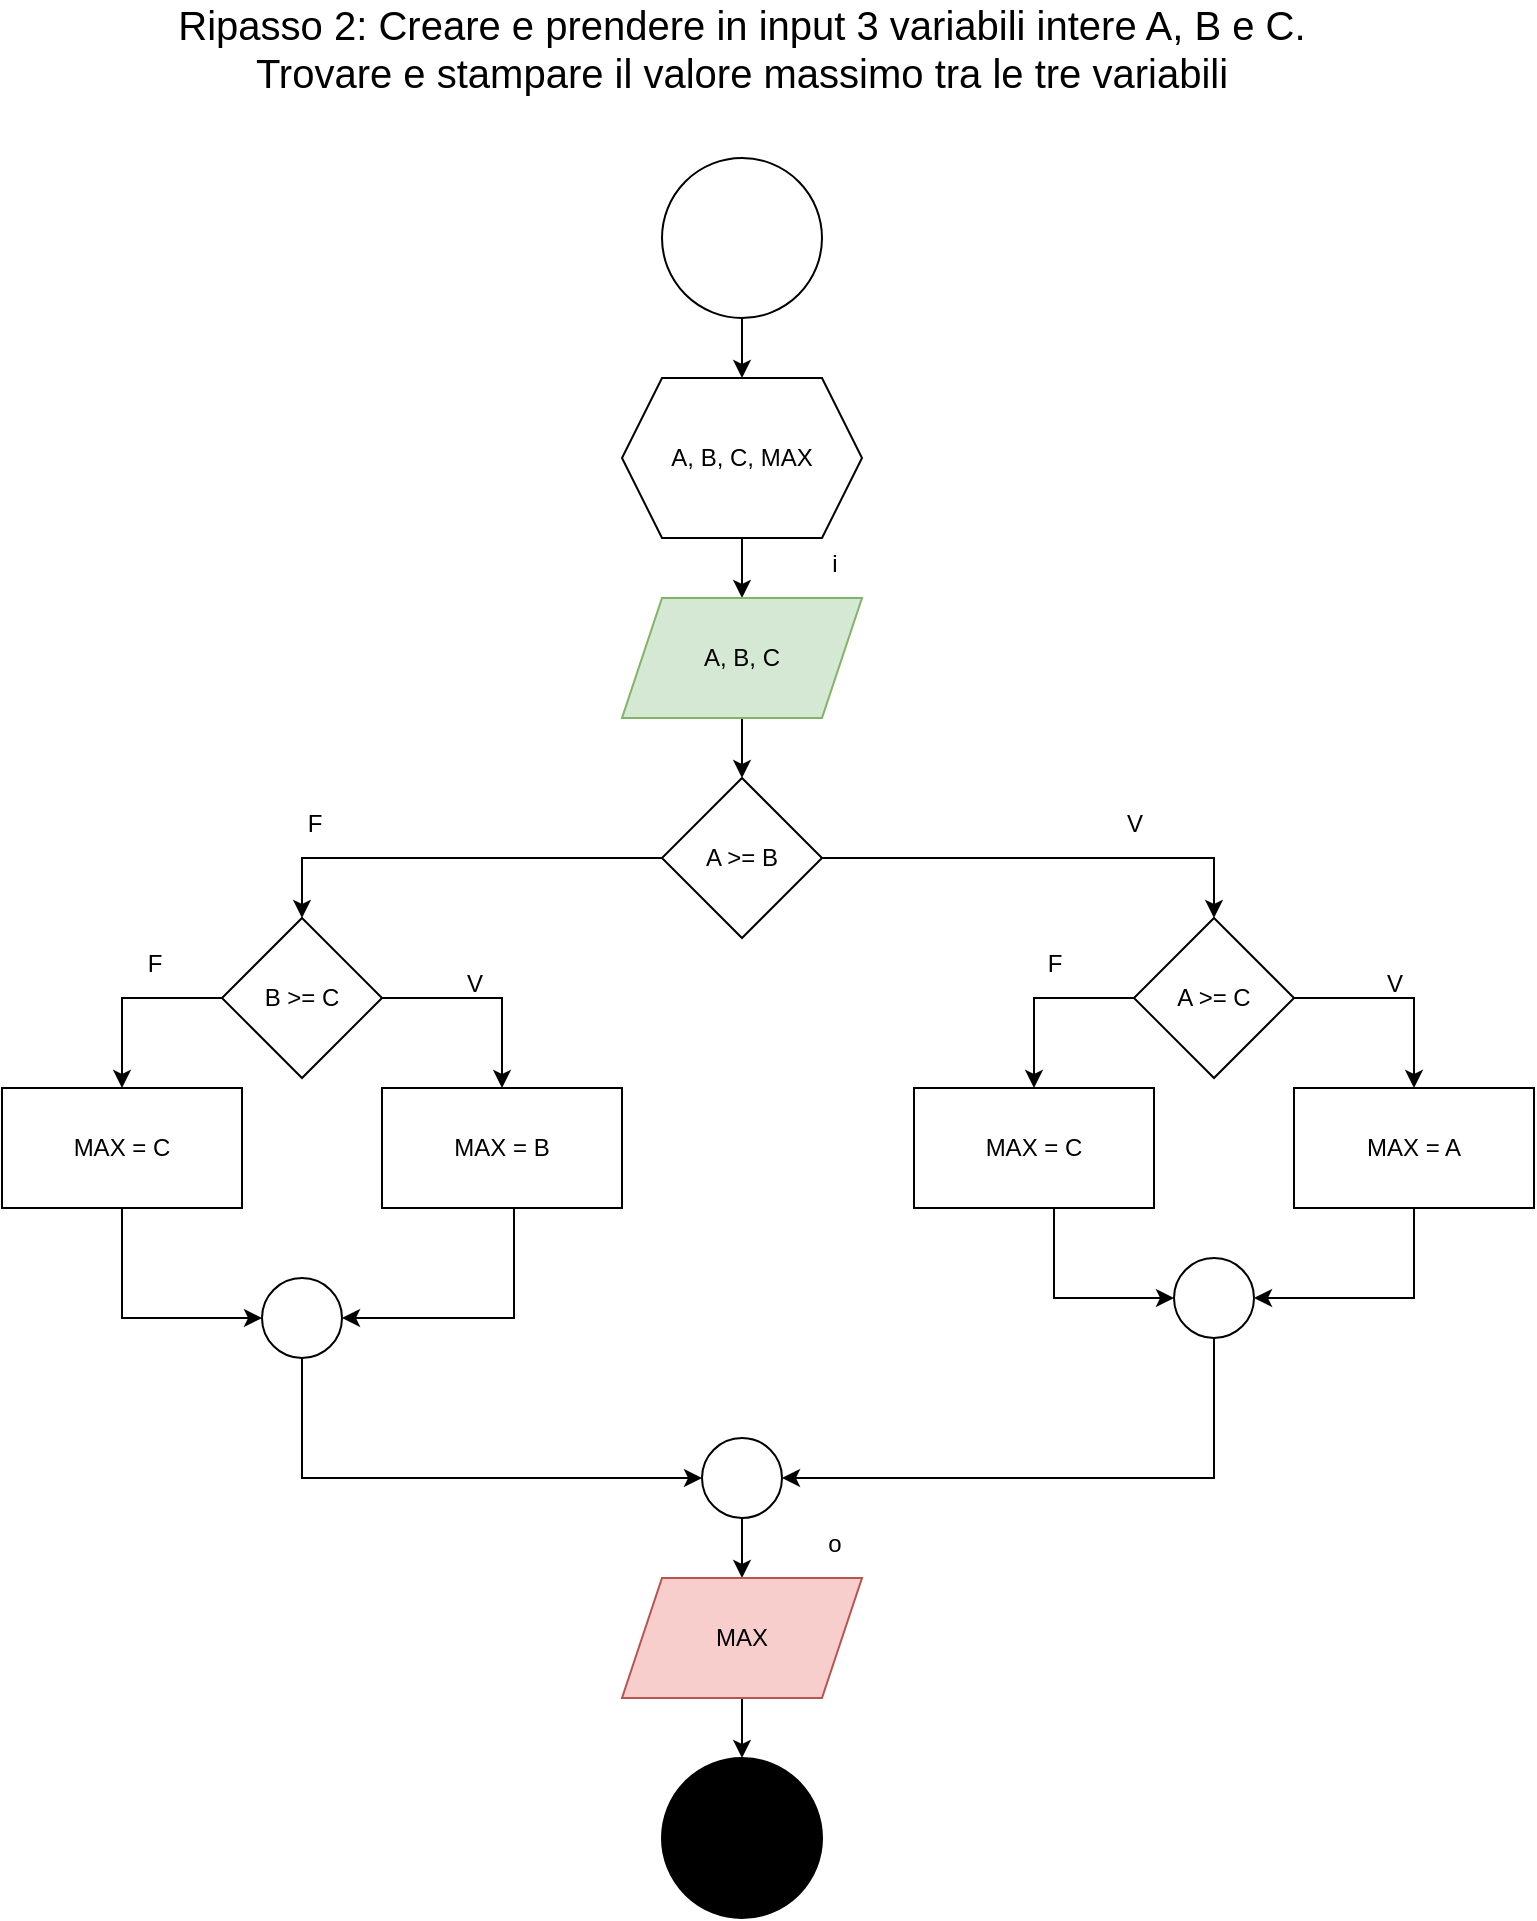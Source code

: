 <mxfile version="24.7.15">
  <diagram name="Pagina-1" id="ssvtdKgtzOpqFnZ1-Ggy">
    <mxGraphModel grid="1" page="1" gridSize="10" guides="1" tooltips="1" connect="1" arrows="1" fold="1" pageScale="1" pageWidth="827" pageHeight="1169" math="0" shadow="0">
      <root>
        <mxCell id="0" />
        <mxCell id="1" parent="0" />
        <mxCell id="DWUz9tDCBCDPctFkztiu-17" value="Ripasso 2: Creare e prendere in input 3 variabili intere A, B e C. Trovare e stampare il valore massimo tra le tre variabili" style="text;html=1;align=center;verticalAlign=middle;whiteSpace=wrap;rounded=0;fontSize=20;" vertex="1" parent="1">
          <mxGeometry x="104" y="50" width="620" height="30" as="geometry" />
        </mxCell>
        <mxCell id="DWUz9tDCBCDPctFkztiu-20" value="" style="edgeStyle=orthogonalEdgeStyle;rounded=0;orthogonalLoop=1;jettySize=auto;html=1;" edge="1" parent="1" source="DWUz9tDCBCDPctFkztiu-18" target="DWUz9tDCBCDPctFkztiu-19">
          <mxGeometry relative="1" as="geometry" />
        </mxCell>
        <mxCell id="DWUz9tDCBCDPctFkztiu-18" value="" style="ellipse;whiteSpace=wrap;html=1;aspect=fixed;" vertex="1" parent="1">
          <mxGeometry x="374" y="120" width="80" height="80" as="geometry" />
        </mxCell>
        <mxCell id="DWUz9tDCBCDPctFkztiu-22" value="" style="edgeStyle=orthogonalEdgeStyle;rounded=0;orthogonalLoop=1;jettySize=auto;html=1;" edge="1" parent="1" source="DWUz9tDCBCDPctFkztiu-19" target="DWUz9tDCBCDPctFkztiu-21">
          <mxGeometry relative="1" as="geometry" />
        </mxCell>
        <mxCell id="DWUz9tDCBCDPctFkztiu-19" value="A, B, C, MAX" style="shape=hexagon;perimeter=hexagonPerimeter2;whiteSpace=wrap;html=1;fixedSize=1;" vertex="1" parent="1">
          <mxGeometry x="354" y="230" width="120" height="80" as="geometry" />
        </mxCell>
        <mxCell id="DWUz9tDCBCDPctFkztiu-25" value="" style="edgeStyle=orthogonalEdgeStyle;rounded=0;orthogonalLoop=1;jettySize=auto;html=1;" edge="1" parent="1" source="DWUz9tDCBCDPctFkztiu-21" target="DWUz9tDCBCDPctFkztiu-24">
          <mxGeometry relative="1" as="geometry" />
        </mxCell>
        <mxCell id="DWUz9tDCBCDPctFkztiu-21" value="A, B, C" style="shape=parallelogram;perimeter=parallelogramPerimeter;whiteSpace=wrap;html=1;fixedSize=1;fillColor=#d5e8d4;strokeColor=#82b366;" vertex="1" parent="1">
          <mxGeometry x="354" y="340" width="120" height="60" as="geometry" />
        </mxCell>
        <mxCell id="DWUz9tDCBCDPctFkztiu-23" value="i" style="text;html=1;align=center;verticalAlign=middle;resizable=0;points=[];autosize=1;strokeColor=none;fillColor=none;" vertex="1" parent="1">
          <mxGeometry x="445" y="308" width="30" height="30" as="geometry" />
        </mxCell>
        <mxCell id="DWUz9tDCBCDPctFkztiu-27" value="" style="edgeStyle=orthogonalEdgeStyle;rounded=0;orthogonalLoop=1;jettySize=auto;html=1;" edge="1" parent="1" source="DWUz9tDCBCDPctFkztiu-24" target="DWUz9tDCBCDPctFkztiu-26">
          <mxGeometry relative="1" as="geometry">
            <Array as="points">
              <mxPoint x="650" y="470" />
            </Array>
          </mxGeometry>
        </mxCell>
        <mxCell id="DWUz9tDCBCDPctFkztiu-42" style="edgeStyle=orthogonalEdgeStyle;rounded=0;orthogonalLoop=1;jettySize=auto;html=1;entryX=0.5;entryY=0;entryDx=0;entryDy=0;" edge="1" parent="1" source="DWUz9tDCBCDPctFkztiu-24" target="DWUz9tDCBCDPctFkztiu-39">
          <mxGeometry relative="1" as="geometry" />
        </mxCell>
        <mxCell id="DWUz9tDCBCDPctFkztiu-24" value="A &amp;gt;= B" style="rhombus;whiteSpace=wrap;html=1;" vertex="1" parent="1">
          <mxGeometry x="374" y="430" width="80" height="80" as="geometry" />
        </mxCell>
        <mxCell id="DWUz9tDCBCDPctFkztiu-29" value="" style="edgeStyle=orthogonalEdgeStyle;rounded=0;orthogonalLoop=1;jettySize=auto;html=1;" edge="1" parent="1" source="DWUz9tDCBCDPctFkztiu-26" target="DWUz9tDCBCDPctFkztiu-28">
          <mxGeometry relative="1" as="geometry">
            <Array as="points">
              <mxPoint x="750" y="540" />
            </Array>
          </mxGeometry>
        </mxCell>
        <mxCell id="DWUz9tDCBCDPctFkztiu-36" style="edgeStyle=orthogonalEdgeStyle;rounded=0;orthogonalLoop=1;jettySize=auto;html=1;entryX=0.5;entryY=0;entryDx=0;entryDy=0;" edge="1" parent="1" source="DWUz9tDCBCDPctFkztiu-26" target="DWUz9tDCBCDPctFkztiu-34">
          <mxGeometry relative="1" as="geometry">
            <Array as="points">
              <mxPoint x="560" y="540" />
            </Array>
          </mxGeometry>
        </mxCell>
        <mxCell id="DWUz9tDCBCDPctFkztiu-26" value="A &amp;gt;= C" style="rhombus;whiteSpace=wrap;html=1;" vertex="1" parent="1">
          <mxGeometry x="610" y="500" width="80" height="80" as="geometry" />
        </mxCell>
        <mxCell id="DWUz9tDCBCDPctFkztiu-48" style="edgeStyle=orthogonalEdgeStyle;rounded=0;orthogonalLoop=1;jettySize=auto;html=1;entryX=1;entryY=0.5;entryDx=0;entryDy=0;" edge="1" parent="1" source="DWUz9tDCBCDPctFkztiu-28" target="DWUz9tDCBCDPctFkztiu-46">
          <mxGeometry relative="1" as="geometry">
            <Array as="points">
              <mxPoint x="750" y="690" />
            </Array>
          </mxGeometry>
        </mxCell>
        <mxCell id="DWUz9tDCBCDPctFkztiu-28" value="MAX = A" style="whiteSpace=wrap;html=1;" vertex="1" parent="1">
          <mxGeometry x="690" y="585" width="120" height="60" as="geometry" />
        </mxCell>
        <mxCell id="DWUz9tDCBCDPctFkztiu-47" style="edgeStyle=orthogonalEdgeStyle;rounded=0;orthogonalLoop=1;jettySize=auto;html=1;entryX=0;entryY=0.5;entryDx=0;entryDy=0;" edge="1" parent="1" source="DWUz9tDCBCDPctFkztiu-34" target="DWUz9tDCBCDPctFkztiu-46">
          <mxGeometry relative="1" as="geometry">
            <Array as="points">
              <mxPoint x="570" y="690" />
            </Array>
          </mxGeometry>
        </mxCell>
        <mxCell id="DWUz9tDCBCDPctFkztiu-34" value="MAX = C" style="whiteSpace=wrap;html=1;" vertex="1" parent="1">
          <mxGeometry x="500" y="585" width="120" height="60" as="geometry" />
        </mxCell>
        <mxCell id="DWUz9tDCBCDPctFkztiu-37" value="" style="edgeStyle=orthogonalEdgeStyle;rounded=0;orthogonalLoop=1;jettySize=auto;html=1;" edge="1" parent="1" source="DWUz9tDCBCDPctFkztiu-39" target="DWUz9tDCBCDPctFkztiu-40">
          <mxGeometry relative="1" as="geometry">
            <Array as="points">
              <mxPoint x="294" y="540" />
            </Array>
          </mxGeometry>
        </mxCell>
        <mxCell id="DWUz9tDCBCDPctFkztiu-38" style="edgeStyle=orthogonalEdgeStyle;rounded=0;orthogonalLoop=1;jettySize=auto;html=1;entryX=0.5;entryY=0;entryDx=0;entryDy=0;" edge="1" parent="1" source="DWUz9tDCBCDPctFkztiu-39" target="DWUz9tDCBCDPctFkztiu-41">
          <mxGeometry relative="1" as="geometry">
            <Array as="points">
              <mxPoint x="104" y="540" />
            </Array>
          </mxGeometry>
        </mxCell>
        <mxCell id="DWUz9tDCBCDPctFkztiu-39" value="B &amp;gt;= C" style="rhombus;whiteSpace=wrap;html=1;" vertex="1" parent="1">
          <mxGeometry x="154" y="500" width="80" height="80" as="geometry" />
        </mxCell>
        <mxCell id="DWUz9tDCBCDPctFkztiu-45" style="edgeStyle=orthogonalEdgeStyle;rounded=0;orthogonalLoop=1;jettySize=auto;html=1;entryX=1;entryY=0.5;entryDx=0;entryDy=0;" edge="1" parent="1" source="DWUz9tDCBCDPctFkztiu-40" target="DWUz9tDCBCDPctFkztiu-43">
          <mxGeometry relative="1" as="geometry">
            <Array as="points">
              <mxPoint x="300" y="700" />
            </Array>
          </mxGeometry>
        </mxCell>
        <mxCell id="DWUz9tDCBCDPctFkztiu-40" value="MAX = B" style="whiteSpace=wrap;html=1;" vertex="1" parent="1">
          <mxGeometry x="234" y="585" width="120" height="60" as="geometry" />
        </mxCell>
        <mxCell id="DWUz9tDCBCDPctFkztiu-44" value="" style="edgeStyle=orthogonalEdgeStyle;rounded=0;orthogonalLoop=1;jettySize=auto;html=1;" edge="1" parent="1" source="DWUz9tDCBCDPctFkztiu-41" target="DWUz9tDCBCDPctFkztiu-43">
          <mxGeometry relative="1" as="geometry">
            <Array as="points">
              <mxPoint x="104" y="700" />
            </Array>
          </mxGeometry>
        </mxCell>
        <mxCell id="DWUz9tDCBCDPctFkztiu-41" value="MAX = C" style="whiteSpace=wrap;html=1;" vertex="1" parent="1">
          <mxGeometry x="44" y="585" width="120" height="60" as="geometry" />
        </mxCell>
        <mxCell id="DWUz9tDCBCDPctFkztiu-50" style="edgeStyle=orthogonalEdgeStyle;rounded=0;orthogonalLoop=1;jettySize=auto;html=1;entryX=0;entryY=0.5;entryDx=0;entryDy=0;" edge="1" parent="1" source="DWUz9tDCBCDPctFkztiu-43" target="DWUz9tDCBCDPctFkztiu-49">
          <mxGeometry relative="1" as="geometry">
            <Array as="points">
              <mxPoint x="194" y="780" />
            </Array>
          </mxGeometry>
        </mxCell>
        <mxCell id="DWUz9tDCBCDPctFkztiu-43" value="" style="ellipse;whiteSpace=wrap;html=1;" vertex="1" parent="1">
          <mxGeometry x="174" y="680" width="40" height="40" as="geometry" />
        </mxCell>
        <mxCell id="DWUz9tDCBCDPctFkztiu-51" style="edgeStyle=orthogonalEdgeStyle;rounded=0;orthogonalLoop=1;jettySize=auto;html=1;entryX=1;entryY=0.5;entryDx=0;entryDy=0;" edge="1" parent="1" source="DWUz9tDCBCDPctFkztiu-46" target="DWUz9tDCBCDPctFkztiu-49">
          <mxGeometry relative="1" as="geometry">
            <Array as="points">
              <mxPoint x="650" y="780" />
            </Array>
          </mxGeometry>
        </mxCell>
        <mxCell id="DWUz9tDCBCDPctFkztiu-46" value="" style="ellipse;whiteSpace=wrap;html=1;" vertex="1" parent="1">
          <mxGeometry x="630" y="670" width="40" height="40" as="geometry" />
        </mxCell>
        <mxCell id="DWUz9tDCBCDPctFkztiu-55" value="" style="edgeStyle=orthogonalEdgeStyle;rounded=0;orthogonalLoop=1;jettySize=auto;html=1;" edge="1" parent="1" source="DWUz9tDCBCDPctFkztiu-49" target="DWUz9tDCBCDPctFkztiu-54">
          <mxGeometry relative="1" as="geometry" />
        </mxCell>
        <mxCell id="DWUz9tDCBCDPctFkztiu-49" value="" style="ellipse;whiteSpace=wrap;html=1;" vertex="1" parent="1">
          <mxGeometry x="394" y="760" width="40" height="40" as="geometry" />
        </mxCell>
        <mxCell id="DWUz9tDCBCDPctFkztiu-57" value="" style="edgeStyle=orthogonalEdgeStyle;rounded=0;orthogonalLoop=1;jettySize=auto;html=1;" edge="1" parent="1" source="DWUz9tDCBCDPctFkztiu-54" target="DWUz9tDCBCDPctFkztiu-56">
          <mxGeometry relative="1" as="geometry" />
        </mxCell>
        <mxCell id="DWUz9tDCBCDPctFkztiu-54" value="MAX" style="shape=parallelogram;perimeter=parallelogramPerimeter;whiteSpace=wrap;html=1;fixedSize=1;fillColor=#f8cecc;strokeColor=#b85450;" vertex="1" parent="1">
          <mxGeometry x="354" y="830" width="120" height="60" as="geometry" />
        </mxCell>
        <mxCell id="DWUz9tDCBCDPctFkztiu-56" value="" style="ellipse;whiteSpace=wrap;html=1;fillColor=#000000;" vertex="1" parent="1">
          <mxGeometry x="374" y="920" width="80" height="80" as="geometry" />
        </mxCell>
        <mxCell id="DWUz9tDCBCDPctFkztiu-58" value="o" style="text;html=1;align=center;verticalAlign=middle;resizable=0;points=[];autosize=1;strokeColor=none;fillColor=none;" vertex="1" parent="1">
          <mxGeometry x="445" y="798" width="30" height="30" as="geometry" />
        </mxCell>
        <mxCell id="NcP5QPJOyuMKdyv5a3Mz-1" value="V" style="text;html=1;align=center;verticalAlign=middle;resizable=0;points=[];autosize=1;strokeColor=none;fillColor=none;" vertex="1" parent="1">
          <mxGeometry x="595" y="438" width="30" height="30" as="geometry" />
        </mxCell>
        <mxCell id="NcP5QPJOyuMKdyv5a3Mz-2" value="V" style="text;html=1;align=center;verticalAlign=middle;resizable=0;points=[];autosize=1;strokeColor=none;fillColor=none;" vertex="1" parent="1">
          <mxGeometry x="725" y="518" width="30" height="30" as="geometry" />
        </mxCell>
        <mxCell id="NcP5QPJOyuMKdyv5a3Mz-3" value="F" style="text;html=1;align=center;verticalAlign=middle;resizable=0;points=[];autosize=1;strokeColor=none;fillColor=none;" vertex="1" parent="1">
          <mxGeometry x="555" y="508" width="30" height="30" as="geometry" />
        </mxCell>
        <mxCell id="NcP5QPJOyuMKdyv5a3Mz-4" value="F" style="text;html=1;align=center;verticalAlign=middle;resizable=0;points=[];autosize=1;strokeColor=none;fillColor=none;" vertex="1" parent="1">
          <mxGeometry x="185" y="438" width="30" height="30" as="geometry" />
        </mxCell>
        <mxCell id="NcP5QPJOyuMKdyv5a3Mz-5" value="V" style="text;html=1;align=center;verticalAlign=middle;resizable=0;points=[];autosize=1;strokeColor=none;fillColor=none;" vertex="1" parent="1">
          <mxGeometry x="265" y="518" width="30" height="30" as="geometry" />
        </mxCell>
        <mxCell id="NcP5QPJOyuMKdyv5a3Mz-6" value="F" style="text;html=1;align=center;verticalAlign=middle;resizable=0;points=[];autosize=1;strokeColor=none;fillColor=none;" vertex="1" parent="1">
          <mxGeometry x="105" y="508" width="30" height="30" as="geometry" />
        </mxCell>
      </root>
    </mxGraphModel>
  </diagram>
</mxfile>
